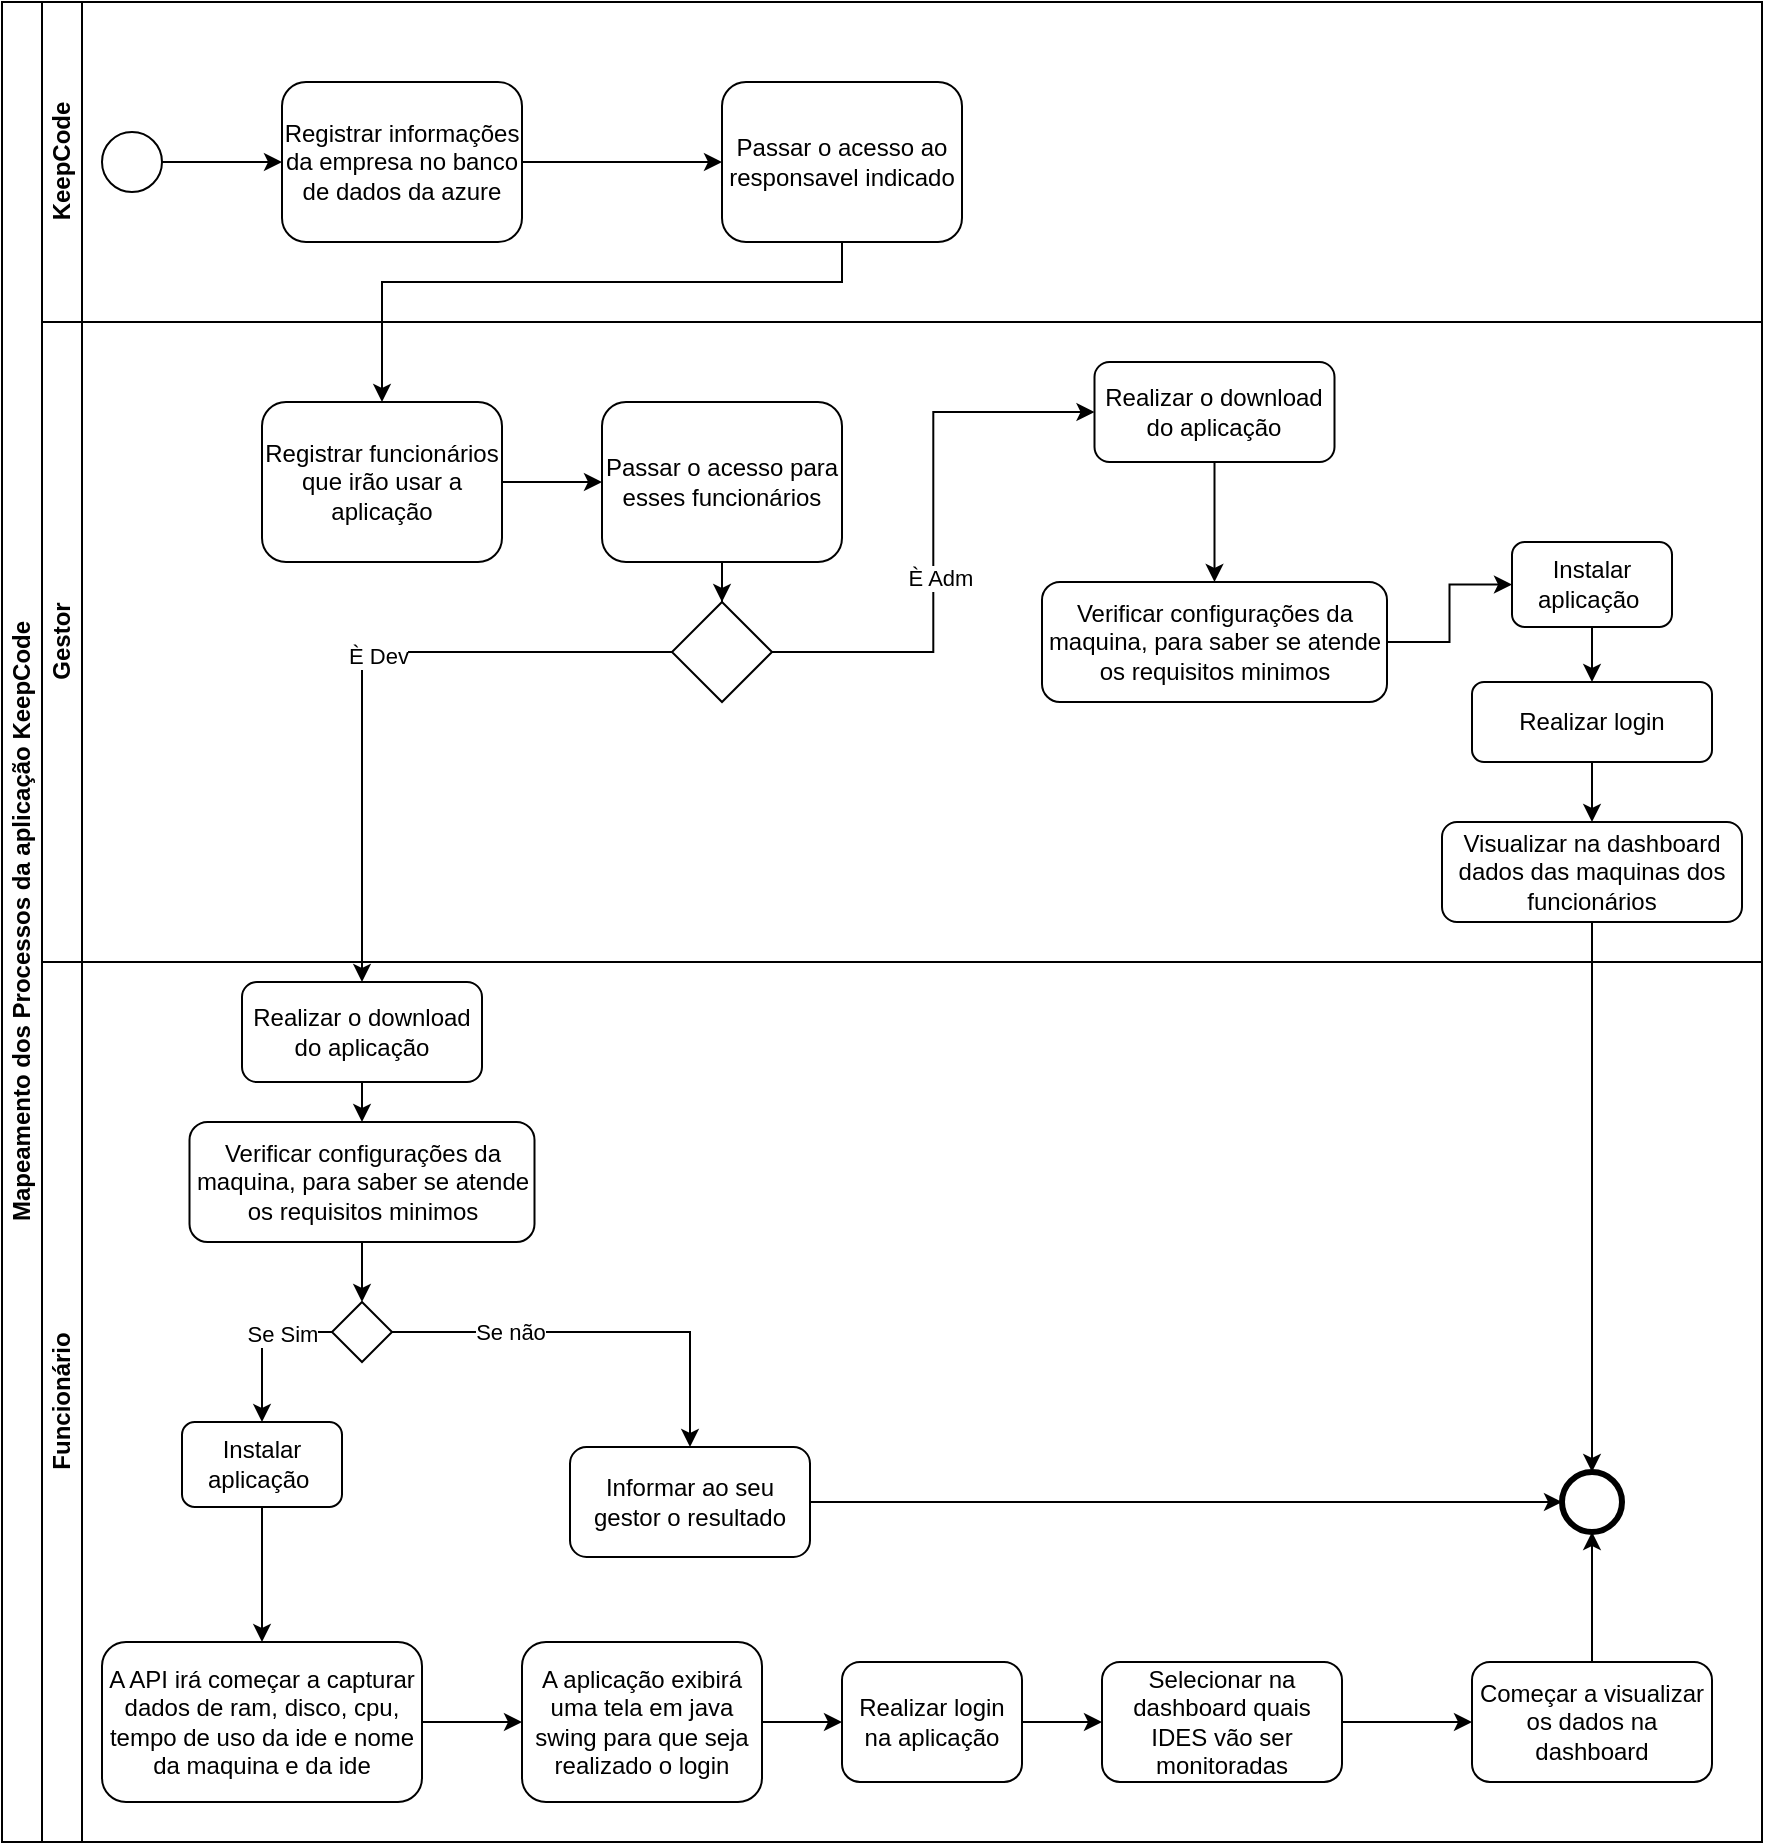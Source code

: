 <mxfile version="14.5.7" type="device"><diagram id="prtHgNgQTEPvFCAcTncT" name="Page-1"><mxGraphModel dx="1014" dy="1736" grid="1" gridSize="10" guides="1" tooltips="1" connect="1" arrows="1" fold="1" page="1" pageScale="1" pageWidth="827" pageHeight="1169" math="0" shadow="0"><root><mxCell id="0"/><mxCell id="1" parent="0"/><mxCell id="dNxyNK7c78bLwvsdeMH5-19" value="Mapeamento dos Processos da aplicação KeepCode" style="swimlane;html=1;childLayout=stackLayout;resizeParent=1;resizeParentMax=0;horizontal=0;startSize=20;horizontalStack=0;" parent="1" vertex="1"><mxGeometry x="20" y="-20" width="880" height="920" as="geometry"/></mxCell><mxCell id="dNxyNK7c78bLwvsdeMH5-20" value="KeepCode" style="swimlane;html=1;startSize=20;horizontal=0;" parent="dNxyNK7c78bLwvsdeMH5-19" vertex="1"><mxGeometry x="20" width="860" height="160" as="geometry"/></mxCell><mxCell id="gHsN_s2JfC2ZEH0JHI1B-18" style="edgeStyle=orthogonalEdgeStyle;rounded=0;orthogonalLoop=1;jettySize=auto;html=1;exitX=1;exitY=0.5;exitDx=0;exitDy=0;entryX=0;entryY=0.5;entryDx=0;entryDy=0;" edge="1" parent="dNxyNK7c78bLwvsdeMH5-20" source="gHsN_s2JfC2ZEH0JHI1B-5" target="gHsN_s2JfC2ZEH0JHI1B-6"><mxGeometry relative="1" as="geometry"/></mxCell><mxCell id="gHsN_s2JfC2ZEH0JHI1B-5" value="Registrar informações da empresa no banco de dados da azure" style="shape=ext;rounded=1;html=1;whiteSpace=wrap;" vertex="1" parent="dNxyNK7c78bLwvsdeMH5-20"><mxGeometry x="120" y="40" width="120" height="80" as="geometry"/></mxCell><mxCell id="gHsN_s2JfC2ZEH0JHI1B-6" value="Passar o acesso ao responsavel indicado" style="shape=ext;rounded=1;html=1;whiteSpace=wrap;" vertex="1" parent="dNxyNK7c78bLwvsdeMH5-20"><mxGeometry x="340" y="40" width="120" height="80" as="geometry"/></mxCell><mxCell id="gHsN_s2JfC2ZEH0JHI1B-17" style="edgeStyle=orthogonalEdgeStyle;rounded=0;orthogonalLoop=1;jettySize=auto;html=1;exitX=1;exitY=0.5;exitDx=0;exitDy=0;entryX=0;entryY=0.5;entryDx=0;entryDy=0;" edge="1" parent="dNxyNK7c78bLwvsdeMH5-20" source="gHsN_s2JfC2ZEH0JHI1B-15" target="gHsN_s2JfC2ZEH0JHI1B-5"><mxGeometry relative="1" as="geometry"/></mxCell><mxCell id="gHsN_s2JfC2ZEH0JHI1B-15" value="" style="shape=mxgraph.bpmn.shape;html=1;verticalLabelPosition=bottom;labelBackgroundColor=#ffffff;verticalAlign=top;align=center;perimeter=ellipsePerimeter;outlineConnect=0;outline=standard;symbol=general;" vertex="1" parent="dNxyNK7c78bLwvsdeMH5-20"><mxGeometry x="30" y="65" width="30" height="30" as="geometry"/></mxCell><mxCell id="gHsN_s2JfC2ZEH0JHI1B-28" style="edgeStyle=orthogonalEdgeStyle;rounded=0;orthogonalLoop=1;jettySize=auto;html=1;exitX=0;exitY=0.5;exitDx=0;exitDy=0;" edge="1" parent="dNxyNK7c78bLwvsdeMH5-19" source="gHsN_s2JfC2ZEH0JHI1B-22" target="gHsN_s2JfC2ZEH0JHI1B-14"><mxGeometry relative="1" as="geometry"/></mxCell><mxCell id="gHsN_s2JfC2ZEH0JHI1B-31" value="È Dev" style="edgeLabel;html=1;align=center;verticalAlign=middle;resizable=0;points=[];" vertex="1" connectable="0" parent="gHsN_s2JfC2ZEH0JHI1B-28"><mxGeometry x="-0.078" y="2" relative="1" as="geometry"><mxPoint as="offset"/></mxGeometry></mxCell><mxCell id="gHsN_s2JfC2ZEH0JHI1B-70" style="edgeStyle=orthogonalEdgeStyle;rounded=0;orthogonalLoop=1;jettySize=auto;html=1;exitX=0.5;exitY=1;exitDx=0;exitDy=0;entryX=0.5;entryY=0;entryDx=0;entryDy=0;" edge="1" parent="dNxyNK7c78bLwvsdeMH5-19" source="gHsN_s2JfC2ZEH0JHI1B-12" target="gHsN_s2JfC2ZEH0JHI1B-16"><mxGeometry relative="1" as="geometry"/></mxCell><mxCell id="gHsN_s2JfC2ZEH0JHI1B-73" style="edgeStyle=orthogonalEdgeStyle;rounded=0;orthogonalLoop=1;jettySize=auto;html=1;exitX=0.5;exitY=1;exitDx=0;exitDy=0;entryX=0.5;entryY=0;entryDx=0;entryDy=0;" edge="1" parent="dNxyNK7c78bLwvsdeMH5-19" source="gHsN_s2JfC2ZEH0JHI1B-6" target="gHsN_s2JfC2ZEH0JHI1B-7"><mxGeometry relative="1" as="geometry"><Array as="points"><mxPoint x="420" y="140"/><mxPoint x="190" y="140"/></Array></mxGeometry></mxCell><mxCell id="dNxyNK7c78bLwvsdeMH5-21" value="Gestor" style="swimlane;html=1;startSize=20;horizontal=0;" parent="dNxyNK7c78bLwvsdeMH5-19" vertex="1"><mxGeometry x="20" y="160" width="860" height="320" as="geometry"/></mxCell><mxCell id="gHsN_s2JfC2ZEH0JHI1B-21" style="edgeStyle=orthogonalEdgeStyle;rounded=0;orthogonalLoop=1;jettySize=auto;html=1;exitX=1;exitY=0.5;exitDx=0;exitDy=0;" edge="1" parent="dNxyNK7c78bLwvsdeMH5-21" source="gHsN_s2JfC2ZEH0JHI1B-7" target="gHsN_s2JfC2ZEH0JHI1B-8"><mxGeometry relative="1" as="geometry"/></mxCell><mxCell id="gHsN_s2JfC2ZEH0JHI1B-7" value="Registrar funcionários que irão usar a aplicação" style="shape=ext;rounded=1;html=1;whiteSpace=wrap;" vertex="1" parent="dNxyNK7c78bLwvsdeMH5-21"><mxGeometry x="110" y="40" width="120" height="80" as="geometry"/></mxCell><mxCell id="gHsN_s2JfC2ZEH0JHI1B-27" style="edgeStyle=orthogonalEdgeStyle;rounded=0;orthogonalLoop=1;jettySize=auto;html=1;exitX=0.5;exitY=1;exitDx=0;exitDy=0;" edge="1" parent="dNxyNK7c78bLwvsdeMH5-21" source="gHsN_s2JfC2ZEH0JHI1B-8" target="gHsN_s2JfC2ZEH0JHI1B-22"><mxGeometry relative="1" as="geometry"/></mxCell><mxCell id="gHsN_s2JfC2ZEH0JHI1B-8" value="Passar o acesso para esses funcionários" style="shape=ext;rounded=1;html=1;whiteSpace=wrap;" vertex="1" parent="dNxyNK7c78bLwvsdeMH5-21"><mxGeometry x="280" y="40" width="120" height="80" as="geometry"/></mxCell><mxCell id="gHsN_s2JfC2ZEH0JHI1B-63" style="edgeStyle=orthogonalEdgeStyle;rounded=0;orthogonalLoop=1;jettySize=auto;html=1;exitX=1;exitY=0.5;exitDx=0;exitDy=0;entryX=0;entryY=0.5;entryDx=0;entryDy=0;" edge="1" parent="dNxyNK7c78bLwvsdeMH5-21" source="gHsN_s2JfC2ZEH0JHI1B-22" target="gHsN_s2JfC2ZEH0JHI1B-61"><mxGeometry relative="1" as="geometry"/></mxCell><mxCell id="gHsN_s2JfC2ZEH0JHI1B-71" value="È Adm" style="edgeLabel;html=1;align=center;verticalAlign=middle;resizable=0;points=[];" vertex="1" connectable="0" parent="gHsN_s2JfC2ZEH0JHI1B-63"><mxGeometry x="-0.16" y="-3" relative="1" as="geometry"><mxPoint as="offset"/></mxGeometry></mxCell><mxCell id="gHsN_s2JfC2ZEH0JHI1B-22" value="" style="rhombus;whiteSpace=wrap;html=1;" vertex="1" parent="dNxyNK7c78bLwvsdeMH5-21"><mxGeometry x="315" y="140" width="50" height="50" as="geometry"/></mxCell><mxCell id="gHsN_s2JfC2ZEH0JHI1B-68" style="edgeStyle=orthogonalEdgeStyle;rounded=0;orthogonalLoop=1;jettySize=auto;html=1;exitX=0.5;exitY=1;exitDx=0;exitDy=0;entryX=0.5;entryY=0;entryDx=0;entryDy=0;" edge="1" parent="dNxyNK7c78bLwvsdeMH5-21" source="gHsN_s2JfC2ZEH0JHI1B-61" target="gHsN_s2JfC2ZEH0JHI1B-62"><mxGeometry relative="1" as="geometry"/></mxCell><mxCell id="gHsN_s2JfC2ZEH0JHI1B-61" value="Realizar o download do aplicação" style="shape=ext;rounded=1;html=1;whiteSpace=wrap;" vertex="1" parent="dNxyNK7c78bLwvsdeMH5-21"><mxGeometry x="526.25" y="20" width="120" height="50" as="geometry"/></mxCell><mxCell id="gHsN_s2JfC2ZEH0JHI1B-83" style="edgeStyle=orthogonalEdgeStyle;rounded=0;orthogonalLoop=1;jettySize=auto;html=1;exitX=1;exitY=0.5;exitDx=0;exitDy=0;" edge="1" parent="dNxyNK7c78bLwvsdeMH5-21" source="gHsN_s2JfC2ZEH0JHI1B-62" target="gHsN_s2JfC2ZEH0JHI1B-82"><mxGeometry relative="1" as="geometry"/></mxCell><mxCell id="gHsN_s2JfC2ZEH0JHI1B-62" value="Verificar configurações da maquina, para saber se atende os requisitos minimos" style="shape=ext;rounded=1;html=1;whiteSpace=wrap;" vertex="1" parent="dNxyNK7c78bLwvsdeMH5-21"><mxGeometry x="500" y="130" width="172.5" height="60" as="geometry"/></mxCell><mxCell id="gHsN_s2JfC2ZEH0JHI1B-86" style="edgeStyle=orthogonalEdgeStyle;rounded=0;orthogonalLoop=1;jettySize=auto;html=1;exitX=0.5;exitY=1;exitDx=0;exitDy=0;entryX=0.5;entryY=0;entryDx=0;entryDy=0;" edge="1" parent="dNxyNK7c78bLwvsdeMH5-21" source="gHsN_s2JfC2ZEH0JHI1B-58" target="gHsN_s2JfC2ZEH0JHI1B-12"><mxGeometry relative="1" as="geometry"/></mxCell><mxCell id="gHsN_s2JfC2ZEH0JHI1B-58" value="Realizar login" style="shape=ext;rounded=1;html=1;whiteSpace=wrap;" vertex="1" parent="dNxyNK7c78bLwvsdeMH5-21"><mxGeometry x="715" y="180" width="120" height="40" as="geometry"/></mxCell><mxCell id="gHsN_s2JfC2ZEH0JHI1B-12" value="Visualizar na dashboard dados das maquinas dos funcionários" style="shape=ext;rounded=1;html=1;whiteSpace=wrap;" vertex="1" parent="dNxyNK7c78bLwvsdeMH5-21"><mxGeometry x="700" y="250" width="150" height="50" as="geometry"/></mxCell><mxCell id="gHsN_s2JfC2ZEH0JHI1B-85" style="edgeStyle=orthogonalEdgeStyle;rounded=0;orthogonalLoop=1;jettySize=auto;html=1;exitX=0.5;exitY=1;exitDx=0;exitDy=0;entryX=0.5;entryY=0;entryDx=0;entryDy=0;" edge="1" parent="dNxyNK7c78bLwvsdeMH5-21" source="gHsN_s2JfC2ZEH0JHI1B-82" target="gHsN_s2JfC2ZEH0JHI1B-58"><mxGeometry relative="1" as="geometry"/></mxCell><mxCell id="gHsN_s2JfC2ZEH0JHI1B-82" value="Instalar aplicação&amp;nbsp;" style="shape=ext;rounded=1;html=1;whiteSpace=wrap;" vertex="1" parent="dNxyNK7c78bLwvsdeMH5-21"><mxGeometry x="735" y="110" width="80" height="42.5" as="geometry"/></mxCell><mxCell id="dNxyNK7c78bLwvsdeMH5-22" value="Funcionário" style="swimlane;html=1;startSize=20;horizontal=0;" parent="dNxyNK7c78bLwvsdeMH5-19" vertex="1"><mxGeometry x="20" y="480" width="860" height="440" as="geometry"/></mxCell><mxCell id="gHsN_s2JfC2ZEH0JHI1B-77" style="edgeStyle=orthogonalEdgeStyle;rounded=0;orthogonalLoop=1;jettySize=auto;html=1;exitX=0.5;exitY=1;exitDx=0;exitDy=0;entryX=0.5;entryY=0;entryDx=0;entryDy=0;" edge="1" parent="dNxyNK7c78bLwvsdeMH5-22" source="gHsN_s2JfC2ZEH0JHI1B-10" target="gHsN_s2JfC2ZEH0JHI1B-74"><mxGeometry relative="1" as="geometry"/></mxCell><mxCell id="gHsN_s2JfC2ZEH0JHI1B-10" value="Instalar aplicação&amp;nbsp;" style="shape=ext;rounded=1;html=1;whiteSpace=wrap;" vertex="1" parent="dNxyNK7c78bLwvsdeMH5-22"><mxGeometry x="70" y="230" width="80" height="42.5" as="geometry"/></mxCell><mxCell id="gHsN_s2JfC2ZEH0JHI1B-55" style="edgeStyle=orthogonalEdgeStyle;rounded=0;orthogonalLoop=1;jettySize=auto;html=1;exitX=0.5;exitY=1;exitDx=0;exitDy=0;entryX=0.5;entryY=0;entryDx=0;entryDy=0;" edge="1" parent="dNxyNK7c78bLwvsdeMH5-22" source="gHsN_s2JfC2ZEH0JHI1B-14" target="gHsN_s2JfC2ZEH0JHI1B-54"><mxGeometry relative="1" as="geometry"/></mxCell><mxCell id="gHsN_s2JfC2ZEH0JHI1B-14" value="Realizar o download do aplicação" style="shape=ext;rounded=1;html=1;whiteSpace=wrap;" vertex="1" parent="dNxyNK7c78bLwvsdeMH5-22"><mxGeometry x="100" y="10" width="120" height="50" as="geometry"/></mxCell><mxCell id="gHsN_s2JfC2ZEH0JHI1B-16" value="" style="shape=mxgraph.bpmn.shape;html=1;verticalLabelPosition=bottom;labelBackgroundColor=#ffffff;verticalAlign=top;align=center;perimeter=ellipsePerimeter;outlineConnect=0;outline=end;symbol=general;" vertex="1" parent="dNxyNK7c78bLwvsdeMH5-22"><mxGeometry x="760" y="255" width="30" height="30" as="geometry"/></mxCell><mxCell id="gHsN_s2JfC2ZEH0JHI1B-43" style="edgeStyle=orthogonalEdgeStyle;rounded=0;orthogonalLoop=1;jettySize=auto;html=1;exitX=1;exitY=0.5;exitDx=0;exitDy=0;entryX=0;entryY=0.5;entryDx=0;entryDy=0;" edge="1" parent="dNxyNK7c78bLwvsdeMH5-22" source="gHsN_s2JfC2ZEH0JHI1B-39" target="gHsN_s2JfC2ZEH0JHI1B-40"><mxGeometry relative="1" as="geometry"/></mxCell><mxCell id="gHsN_s2JfC2ZEH0JHI1B-39" value="Realizar login na aplicação" style="shape=ext;rounded=1;html=1;whiteSpace=wrap;" vertex="1" parent="dNxyNK7c78bLwvsdeMH5-22"><mxGeometry x="400" y="350" width="90" height="60" as="geometry"/></mxCell><mxCell id="gHsN_s2JfC2ZEH0JHI1B-44" style="edgeStyle=orthogonalEdgeStyle;rounded=0;orthogonalLoop=1;jettySize=auto;html=1;exitX=1;exitY=0.5;exitDx=0;exitDy=0;entryX=0;entryY=0.5;entryDx=0;entryDy=0;" edge="1" parent="dNxyNK7c78bLwvsdeMH5-22" source="gHsN_s2JfC2ZEH0JHI1B-40" target="gHsN_s2JfC2ZEH0JHI1B-41"><mxGeometry relative="1" as="geometry"/></mxCell><mxCell id="gHsN_s2JfC2ZEH0JHI1B-40" value="Selecionar na dashboard quais IDES vão ser monitoradas" style="shape=ext;rounded=1;html=1;whiteSpace=wrap;" vertex="1" parent="dNxyNK7c78bLwvsdeMH5-22"><mxGeometry x="530" y="350" width="120" height="60" as="geometry"/></mxCell><mxCell id="gHsN_s2JfC2ZEH0JHI1B-79" style="edgeStyle=orthogonalEdgeStyle;rounded=0;orthogonalLoop=1;jettySize=auto;html=1;exitX=0.5;exitY=0;exitDx=0;exitDy=0;entryX=0.5;entryY=1;entryDx=0;entryDy=0;" edge="1" parent="dNxyNK7c78bLwvsdeMH5-22" source="gHsN_s2JfC2ZEH0JHI1B-41" target="gHsN_s2JfC2ZEH0JHI1B-16"><mxGeometry relative="1" as="geometry"/></mxCell><mxCell id="gHsN_s2JfC2ZEH0JHI1B-41" value="Começar a visualizar os dados na dashboard" style="shape=ext;rounded=1;html=1;whiteSpace=wrap;" vertex="1" parent="dNxyNK7c78bLwvsdeMH5-22"><mxGeometry x="715" y="350" width="120" height="60" as="geometry"/></mxCell><mxCell id="gHsN_s2JfC2ZEH0JHI1B-49" style="edgeStyle=orthogonalEdgeStyle;rounded=0;orthogonalLoop=1;jettySize=auto;html=1;exitX=0;exitY=0.5;exitDx=0;exitDy=0;entryX=0.5;entryY=0;entryDx=0;entryDy=0;" edge="1" parent="dNxyNK7c78bLwvsdeMH5-22" source="gHsN_s2JfC2ZEH0JHI1B-47" target="gHsN_s2JfC2ZEH0JHI1B-10"><mxGeometry relative="1" as="geometry"/></mxCell><mxCell id="gHsN_s2JfC2ZEH0JHI1B-50" value="Se Sim" style="edgeLabel;html=1;align=center;verticalAlign=middle;resizable=0;points=[];" vertex="1" connectable="0" parent="gHsN_s2JfC2ZEH0JHI1B-49"><mxGeometry x="-0.357" y="1" relative="1" as="geometry"><mxPoint as="offset"/></mxGeometry></mxCell><mxCell id="gHsN_s2JfC2ZEH0JHI1B-52" style="edgeStyle=orthogonalEdgeStyle;rounded=0;orthogonalLoop=1;jettySize=auto;html=1;exitX=1;exitY=0.5;exitDx=0;exitDy=0;entryX=0.5;entryY=0;entryDx=0;entryDy=0;" edge="1" parent="dNxyNK7c78bLwvsdeMH5-22" source="gHsN_s2JfC2ZEH0JHI1B-47" target="gHsN_s2JfC2ZEH0JHI1B-51"><mxGeometry relative="1" as="geometry"/></mxCell><mxCell id="gHsN_s2JfC2ZEH0JHI1B-53" value="Se não" style="edgeLabel;html=1;align=center;verticalAlign=middle;resizable=0;points=[];" vertex="1" connectable="0" parent="gHsN_s2JfC2ZEH0JHI1B-52"><mxGeometry x="-0.434" relative="1" as="geometry"><mxPoint as="offset"/></mxGeometry></mxCell><mxCell id="gHsN_s2JfC2ZEH0JHI1B-47" value="" style="rhombus;whiteSpace=wrap;html=1;" vertex="1" parent="dNxyNK7c78bLwvsdeMH5-22"><mxGeometry x="145" y="170" width="30" height="30" as="geometry"/></mxCell><mxCell id="gHsN_s2JfC2ZEH0JHI1B-57" style="edgeStyle=orthogonalEdgeStyle;rounded=0;orthogonalLoop=1;jettySize=auto;html=1;exitX=1;exitY=0.5;exitDx=0;exitDy=0;entryX=0;entryY=0.5;entryDx=0;entryDy=0;" edge="1" parent="dNxyNK7c78bLwvsdeMH5-22" source="gHsN_s2JfC2ZEH0JHI1B-51" target="gHsN_s2JfC2ZEH0JHI1B-16"><mxGeometry relative="1" as="geometry"/></mxCell><mxCell id="gHsN_s2JfC2ZEH0JHI1B-51" value="Informar ao seu gestor o resultado" style="shape=ext;rounded=1;html=1;whiteSpace=wrap;" vertex="1" parent="dNxyNK7c78bLwvsdeMH5-22"><mxGeometry x="264" y="242.5" width="120" height="55" as="geometry"/></mxCell><mxCell id="gHsN_s2JfC2ZEH0JHI1B-56" style="edgeStyle=orthogonalEdgeStyle;rounded=0;orthogonalLoop=1;jettySize=auto;html=1;exitX=0.5;exitY=1;exitDx=0;exitDy=0;entryX=0.5;entryY=0;entryDx=0;entryDy=0;" edge="1" parent="dNxyNK7c78bLwvsdeMH5-22" source="gHsN_s2JfC2ZEH0JHI1B-54" target="gHsN_s2JfC2ZEH0JHI1B-47"><mxGeometry relative="1" as="geometry"/></mxCell><mxCell id="gHsN_s2JfC2ZEH0JHI1B-54" value="Verificar configurações da maquina, para saber se atende os requisitos minimos" style="shape=ext;rounded=1;html=1;whiteSpace=wrap;" vertex="1" parent="dNxyNK7c78bLwvsdeMH5-22"><mxGeometry x="73.75" y="80" width="172.5" height="60" as="geometry"/></mxCell><mxCell id="gHsN_s2JfC2ZEH0JHI1B-80" style="edgeStyle=orthogonalEdgeStyle;rounded=0;orthogonalLoop=1;jettySize=auto;html=1;exitX=1;exitY=0.5;exitDx=0;exitDy=0;entryX=0;entryY=0.5;entryDx=0;entryDy=0;" edge="1" parent="dNxyNK7c78bLwvsdeMH5-22" source="gHsN_s2JfC2ZEH0JHI1B-74" target="gHsN_s2JfC2ZEH0JHI1B-78"><mxGeometry relative="1" as="geometry"/></mxCell><mxCell id="gHsN_s2JfC2ZEH0JHI1B-74" value="A API irá começar a capturar dados de ram, disco, cpu, tempo de uso da ide e nome da maquina e da ide" style="shape=ext;rounded=1;html=1;whiteSpace=wrap;" vertex="1" parent="dNxyNK7c78bLwvsdeMH5-22"><mxGeometry x="30" y="340" width="160" height="80" as="geometry"/></mxCell><mxCell id="gHsN_s2JfC2ZEH0JHI1B-81" style="edgeStyle=orthogonalEdgeStyle;rounded=0;orthogonalLoop=1;jettySize=auto;html=1;exitX=1;exitY=0.5;exitDx=0;exitDy=0;entryX=0;entryY=0.5;entryDx=0;entryDy=0;" edge="1" parent="dNxyNK7c78bLwvsdeMH5-22" source="gHsN_s2JfC2ZEH0JHI1B-78" target="gHsN_s2JfC2ZEH0JHI1B-39"><mxGeometry relative="1" as="geometry"/></mxCell><mxCell id="gHsN_s2JfC2ZEH0JHI1B-78" value="A aplicação exibirá uma tela em java swing para que seja realizado o login" style="shape=ext;rounded=1;html=1;whiteSpace=wrap;" vertex="1" parent="dNxyNK7c78bLwvsdeMH5-22"><mxGeometry x="240" y="340" width="120" height="80" as="geometry"/></mxCell></root></mxGraphModel></diagram></mxfile>